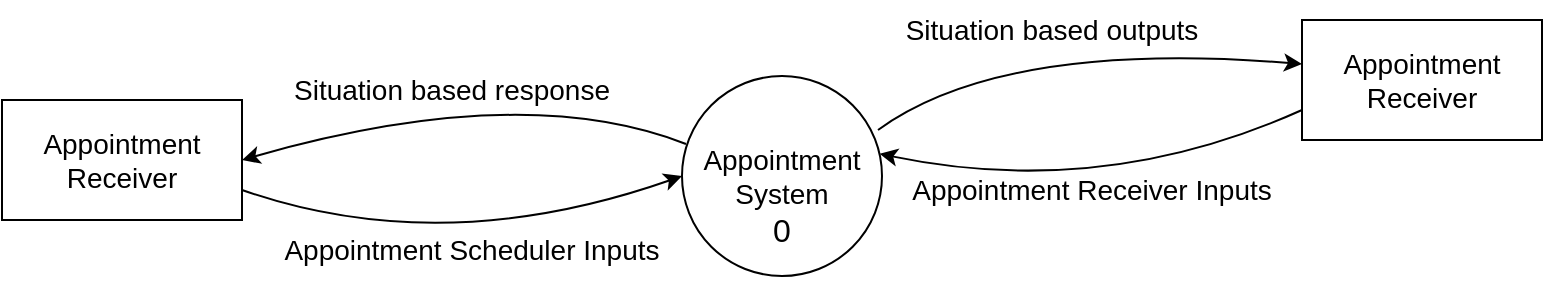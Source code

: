 <mxfile version="20.5.3" type="github">
  <diagram name="Page-1" id="b520641d-4fe3-3701-9064-5fc419738815">
    <mxGraphModel dx="1038" dy="564" grid="1" gridSize="10" guides="1" tooltips="1" connect="1" arrows="1" fold="1" page="1" pageScale="1" pageWidth="1100" pageHeight="850" background="none" math="0" shadow="0">
      <root>
        <mxCell id="0" />
        <mxCell id="1" parent="0" />
        <mxCell id="9ZBgw_GmWvsP8Iw-kXd8-1" value="&lt;div style=&quot;font-size: 14px;&quot;&gt;Appointment&lt;/div&gt;&lt;div style=&quot;font-size: 14px;&quot;&gt;System&lt;br style=&quot;font-size: 14px;&quot;&gt;&lt;/div&gt;" style="ellipse;whiteSpace=wrap;html=1;aspect=fixed;fillColor=none;fontSize=14;" vertex="1" parent="1">
          <mxGeometry x="430" y="178" width="100" height="100" as="geometry" />
        </mxCell>
        <mxCell id="9ZBgw_GmWvsP8Iw-kXd8-2" value="" style="curved=1;endArrow=classic;html=1;rounded=0;fontSize=14;exitX=0.98;exitY=0.27;exitDx=0;exitDy=0;entryX=0;entryY=0.367;entryDx=0;entryDy=0;entryPerimeter=0;exitPerimeter=0;" edge="1" parent="1" source="9ZBgw_GmWvsP8Iw-kXd8-1" target="9ZBgw_GmWvsP8Iw-kXd8-4">
          <mxGeometry width="50" height="50" relative="1" as="geometry">
            <mxPoint x="580" y="180" as="sourcePoint" />
            <mxPoint x="690" y="150" as="targetPoint" />
            <Array as="points">
              <mxPoint x="590" y="160" />
            </Array>
          </mxGeometry>
        </mxCell>
        <mxCell id="9ZBgw_GmWvsP8Iw-kXd8-3" value="" style="curved=1;endArrow=classic;html=1;rounded=0;fontSize=14;entryX=0.988;entryY=0.389;entryDx=0;entryDy=0;entryPerimeter=0;exitX=0;exitY=0.75;exitDx=0;exitDy=0;" edge="1" parent="1" source="9ZBgw_GmWvsP8Iw-kXd8-4" target="9ZBgw_GmWvsP8Iw-kXd8-1">
          <mxGeometry width="50" height="50" relative="1" as="geometry">
            <mxPoint x="690" y="180" as="sourcePoint" />
            <mxPoint x="530" y="210" as="targetPoint" />
            <Array as="points">
              <mxPoint x="640" y="240" />
            </Array>
          </mxGeometry>
        </mxCell>
        <mxCell id="9ZBgw_GmWvsP8Iw-kXd8-4" value="Appointment Receiver" style="rounded=0;whiteSpace=wrap;html=1;fontSize=14;fillColor=none;" vertex="1" parent="1">
          <mxGeometry x="740" y="150" width="120" height="60" as="geometry" />
        </mxCell>
        <mxCell id="9ZBgw_GmWvsP8Iw-kXd8-5" value="" style="curved=1;endArrow=classic;html=1;rounded=0;fontSize=14;exitX=0.02;exitY=0.34;exitDx=0;exitDy=0;exitPerimeter=0;entryX=1;entryY=0.5;entryDx=0;entryDy=0;" edge="1" parent="1" source="9ZBgw_GmWvsP8Iw-kXd8-1" target="9ZBgw_GmWvsP8Iw-kXd8-7">
          <mxGeometry width="50" height="50" relative="1" as="geometry">
            <mxPoint x="424.64" y="182.02" as="sourcePoint" />
            <mxPoint x="270" y="214" as="targetPoint" />
            <Array as="points">
              <mxPoint x="350" y="180" />
            </Array>
          </mxGeometry>
        </mxCell>
        <mxCell id="9ZBgw_GmWvsP8Iw-kXd8-6" value="" style="curved=1;endArrow=classic;html=1;rounded=0;fontSize=14;entryX=0;entryY=0.5;entryDx=0;entryDy=0;exitX=1;exitY=0.75;exitDx=0;exitDy=0;" edge="1" parent="1" source="9ZBgw_GmWvsP8Iw-kXd8-7" target="9ZBgw_GmWvsP8Iw-kXd8-1">
          <mxGeometry width="50" height="50" relative="1" as="geometry">
            <mxPoint x="270" y="230" as="sourcePoint" />
            <mxPoint x="361.2" y="235" as="targetPoint" />
            <Array as="points">
              <mxPoint x="310" y="270" />
            </Array>
          </mxGeometry>
        </mxCell>
        <mxCell id="9ZBgw_GmWvsP8Iw-kXd8-7" value="Appointment Receiver" style="rounded=0;whiteSpace=wrap;html=1;fontSize=14;fillColor=none;" vertex="1" parent="1">
          <mxGeometry x="90" y="190" width="120" height="60" as="geometry" />
        </mxCell>
        <mxCell id="9ZBgw_GmWvsP8Iw-kXd8-10" value="Appointment Receiver Inputs" style="text;html=1;strokeColor=none;fillColor=none;align=center;verticalAlign=middle;whiteSpace=wrap;rounded=0;fontSize=14;" vertex="1" parent="1">
          <mxGeometry x="540" y="220" width="190" height="30" as="geometry" />
        </mxCell>
        <mxCell id="9ZBgw_GmWvsP8Iw-kXd8-11" value="Appointment Scheduler Inputs" style="text;html=1;strokeColor=none;fillColor=none;align=center;verticalAlign=middle;whiteSpace=wrap;rounded=0;fontSize=14;" vertex="1" parent="1">
          <mxGeometry x="230" y="250" width="190" height="30" as="geometry" />
        </mxCell>
        <mxCell id="9ZBgw_GmWvsP8Iw-kXd8-12" value="Situation based outputs" style="text;html=1;strokeColor=none;fillColor=none;align=center;verticalAlign=middle;whiteSpace=wrap;rounded=0;fontSize=14;" vertex="1" parent="1">
          <mxGeometry x="520" y="140" width="190" height="30" as="geometry" />
        </mxCell>
        <mxCell id="9ZBgw_GmWvsP8Iw-kXd8-13" value="Situation based response" style="text;html=1;strokeColor=none;fillColor=none;align=center;verticalAlign=middle;whiteSpace=wrap;rounded=0;fontSize=14;" vertex="1" parent="1">
          <mxGeometry x="220" y="170" width="190" height="30" as="geometry" />
        </mxCell>
        <mxCell id="9ZBgw_GmWvsP8Iw-kXd8-14" value="0" style="text;html=1;strokeColor=none;fillColor=none;align=center;verticalAlign=middle;whiteSpace=wrap;rounded=0;fontSize=16;" vertex="1" parent="1">
          <mxGeometry x="450" y="240" width="60" height="30" as="geometry" />
        </mxCell>
      </root>
    </mxGraphModel>
  </diagram>
</mxfile>

